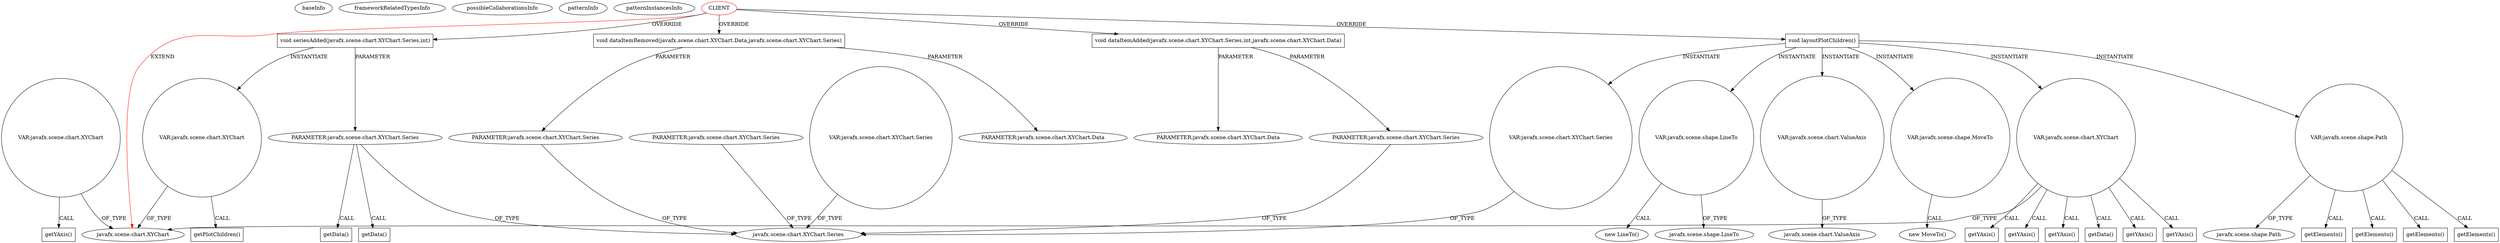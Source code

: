 digraph {
baseInfo[graphId=2717,category="pattern",isAnonymous=false,possibleRelation=false]
frameworkRelatedTypesInfo[0="javafx.scene.chart.XYChart"]
possibleCollaborationsInfo[]
patternInfo[frequency=2.0,patternRootClient=0]
patternInstancesInfo[0="LichuanLu-ShunUI-FX~/LichuanLu-ShunUI-FX/ShunUI-FX-master/src/view/chart/StackedBarChart.java~StackedBarChart~811",1="TomaszKorecki-InvestorAssistant~/TomaszKorecki-InvestorAssistant/InvestorAssistant-master/Investor's assistant/src/investor/charts/CandleChart.java~CandleStickChart~1473"]
1[label="javafx.scene.chart.XYChart",vertexType="FRAMEWORK_CLASS_TYPE",isFrameworkType=false]
117[label="VAR:javafx.scene.chart.XYChart",vertexType="VARIABLE_EXPRESION",isFrameworkType=false,shape=circle]
121[label="getYAxis()",vertexType="INSIDE_CALL",isFrameworkType=false,shape=box]
0[label="CLIENT",vertexType="ROOT_CLIENT_CLASS_DECLARATION",isFrameworkType=false,color=red]
93[label="void dataItemAdded(javafx.scene.chart.XYChart.Series,int,javafx.scene.chart.XYChart.Data)",vertexType="OVERRIDING_METHOD_DECLARATION",isFrameworkType=false,shape=box]
94[label="PARAMETER:javafx.scene.chart.XYChart.Series",vertexType="PARAMETER_DECLARATION",isFrameworkType=false]
106[label="void seriesAdded(javafx.scene.chart.XYChart.Series,int)",vertexType="OVERRIDING_METHOD_DECLARATION",isFrameworkType=false,shape=box]
107[label="PARAMETER:javafx.scene.chart.XYChart.Series",vertexType="PARAMETER_DECLARATION",isFrameworkType=false]
112[label="getData()",vertexType="INSIDE_CALL",isFrameworkType=false,shape=box]
110[label="getData()",vertexType="INSIDE_CALL",isFrameworkType=false,shape=box]
98[label="void dataItemRemoved(javafx.scene.chart.XYChart.Data,javafx.scene.chart.XYChart.Series)",vertexType="OVERRIDING_METHOD_DECLARATION",isFrameworkType=false,shape=box]
101[label="PARAMETER:javafx.scene.chart.XYChart.Series",vertexType="PARAMETER_DECLARATION",isFrameworkType=false]
99[label="PARAMETER:javafx.scene.chart.XYChart.Data",vertexType="PARAMETER_DECLARATION",isFrameworkType=false]
96[label="PARAMETER:javafx.scene.chart.XYChart.Data",vertexType="PARAMETER_DECLARATION",isFrameworkType=false]
14[label="javafx.scene.chart.XYChart.Series",vertexType="FRAMEWORK_CLASS_TYPE",isFrameworkType=false]
104[label="PARAMETER:javafx.scene.chart.XYChart.Series",vertexType="PARAMETER_DECLARATION",isFrameworkType=false]
2[label="void layoutPlotChildren()",vertexType="OVERRIDING_METHOD_DECLARATION",isFrameworkType=false,shape=box]
17[label="VAR:javafx.scene.shape.Path",vertexType="VARIABLE_EXPRESION",isFrameworkType=false,shape=circle]
19[label="javafx.scene.shape.Path",vertexType="FRAMEWORK_CLASS_TYPE",isFrameworkType=false]
83[label="VAR:javafx.scene.shape.LineTo",vertexType="VARIABLE_EXPRESION",isFrameworkType=false,shape=circle]
82[label="new LineTo()",vertexType="CONSTRUCTOR_CALL",isFrameworkType=false]
84[label="javafx.scene.shape.LineTo",vertexType="FRAMEWORK_CLASS_TYPE",isFrameworkType=false]
58[label="VAR:javafx.scene.chart.ValueAxis",vertexType="VARIABLE_EXPRESION",isFrameworkType=false,shape=circle]
60[label="javafx.scene.chart.ValueAxis",vertexType="FRAMEWORK_CLASS_TYPE",isFrameworkType=false]
81[label="getElements()",vertexType="INSIDE_CALL",isFrameworkType=false,shape=box]
71[label="getElements()",vertexType="INSIDE_CALL",isFrameworkType=false,shape=box]
18[label="getElements()",vertexType="INSIDE_CALL",isFrameworkType=false,shape=box]
69[label="getElements()",vertexType="INSIDE_CALL",isFrameworkType=false,shape=box]
73[label="VAR:javafx.scene.shape.MoveTo",vertexType="VARIABLE_EXPRESION",isFrameworkType=false,shape=circle]
72[label="new MoveTo()",vertexType="CONSTRUCTOR_CALL",isFrameworkType=false]
130[label="VAR:javafx.scene.chart.XYChart.Series",vertexType="VARIABLE_EXPRESION",isFrameworkType=false,shape=circle]
12[label="VAR:javafx.scene.chart.XYChart.Series",vertexType="VARIABLE_EXPRESION",isFrameworkType=false,shape=circle]
113[label="VAR:javafx.scene.chart.XYChart",vertexType="VARIABLE_EXPRESION",isFrameworkType=false,shape=circle]
114[label="getPlotChildren()",vertexType="INSIDE_CALL",isFrameworkType=false,shape=box]
3[label="VAR:javafx.scene.chart.XYChart",vertexType="VARIABLE_EXPRESION",isFrameworkType=false,shape=circle]
89[label="getYAxis()",vertexType="INSIDE_CALL",isFrameworkType=false,shape=box]
43[label="getYAxis()",vertexType="INSIDE_CALL",isFrameworkType=false,shape=box]
53[label="getYAxis()",vertexType="INSIDE_CALL",isFrameworkType=false,shape=box]
31[label="getYAxis()",vertexType="INSIDE_CALL",isFrameworkType=false,shape=box]
48[label="getYAxis()",vertexType="INSIDE_CALL",isFrameworkType=false,shape=box]
9[label="getData()",vertexType="INSIDE_CALL",isFrameworkType=false,shape=box]
3->9[label="CALL"]
107->112[label="CALL"]
17->81[label="CALL"]
0->1[label="EXTEND",color=red]
107->14[label="OF_TYPE"]
93->96[label="PARAMETER"]
106->107[label="PARAMETER"]
3->1[label="OF_TYPE"]
104->14[label="OF_TYPE"]
0->93[label="OVERRIDE"]
2->17[label="INSTANTIATE"]
17->19[label="OF_TYPE"]
3->43[label="CALL"]
0->106[label="OVERRIDE"]
2->12[label="INSTANTIATE"]
2->3[label="INSTANTIATE"]
0->2[label="OVERRIDE"]
17->18[label="CALL"]
113->114[label="CALL"]
3->31[label="CALL"]
101->14[label="OF_TYPE"]
94->14[label="OF_TYPE"]
58->60[label="OF_TYPE"]
117->121[label="CALL"]
106->113[label="INSTANTIATE"]
17->71[label="CALL"]
83->84[label="OF_TYPE"]
83->82[label="CALL"]
117->1[label="OF_TYPE"]
3->89[label="CALL"]
113->1[label="OF_TYPE"]
3->48[label="CALL"]
98->101[label="PARAMETER"]
12->14[label="OF_TYPE"]
130->14[label="OF_TYPE"]
2->83[label="INSTANTIATE"]
0->98[label="OVERRIDE"]
2->73[label="INSTANTIATE"]
3->53[label="CALL"]
93->94[label="PARAMETER"]
98->99[label="PARAMETER"]
73->72[label="CALL"]
2->58[label="INSTANTIATE"]
17->69[label="CALL"]
107->110[label="CALL"]
}
